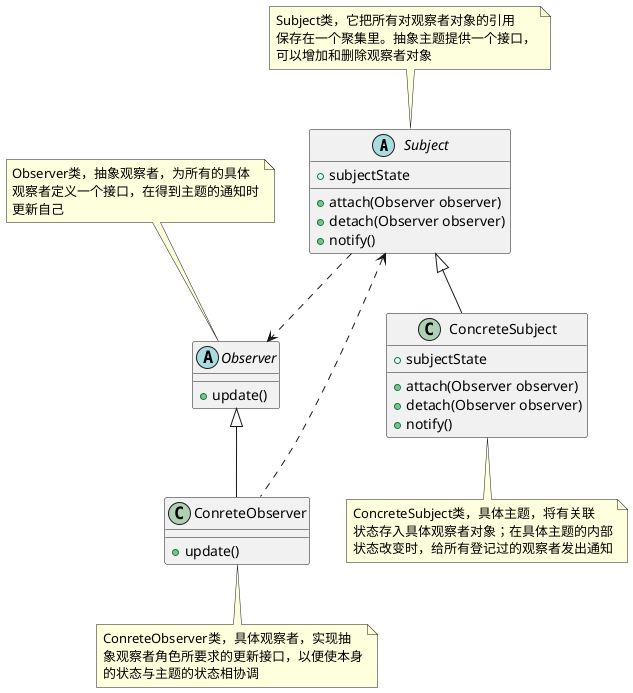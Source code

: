 @startuml design

abstract Subject{
    + subjectState
    + attach(Observer observer)
    + detach(Observer observer)
    + notify()
}

note top of Subject
Subject类，它把所有对观察者对象的引用
保存在一个聚集里。抽象主题提供一个接口，
可以增加和删除观察者对象
end note

abstract Observer{
    + update()
}

note top of Observer
Observer类，抽象观察者，为所有的具体
观察者定义一个接口，在得到主题的通知时
更新自己
end note

Subject ..> Observer

class ConcreteSubject extends Subject{
    + subjectState
    + attach(Observer observer)
    + detach(Observer observer)
    + notify()
}

note bottom of ConcreteSubject
ConcreteSubject类，具体主题，将有关联
状态存入具体观察者对象；在具体主题的内部
状态改变时，给所有登记过的观察者发出通知
end note

class ConreteObserver extends Observer{
    + update()
}

note bottom of ConreteObserver
ConreteObserver类，具体观察者，实现抽
象观察者角色所要求的更新接口，以便使本身
的状态与主题的状态相协调
end note

Subject <.. ConreteObserver

@enduml